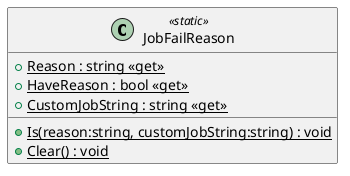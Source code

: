 @startuml
class JobFailReason <<static>> {
    + {static} Reason : string <<get>>
    + {static} HaveReason : bool <<get>>
    + {static} CustomJobString : string <<get>>
    + {static} Is(reason:string, customJobString:string) : void
    + {static} Clear() : void
}
@enduml
